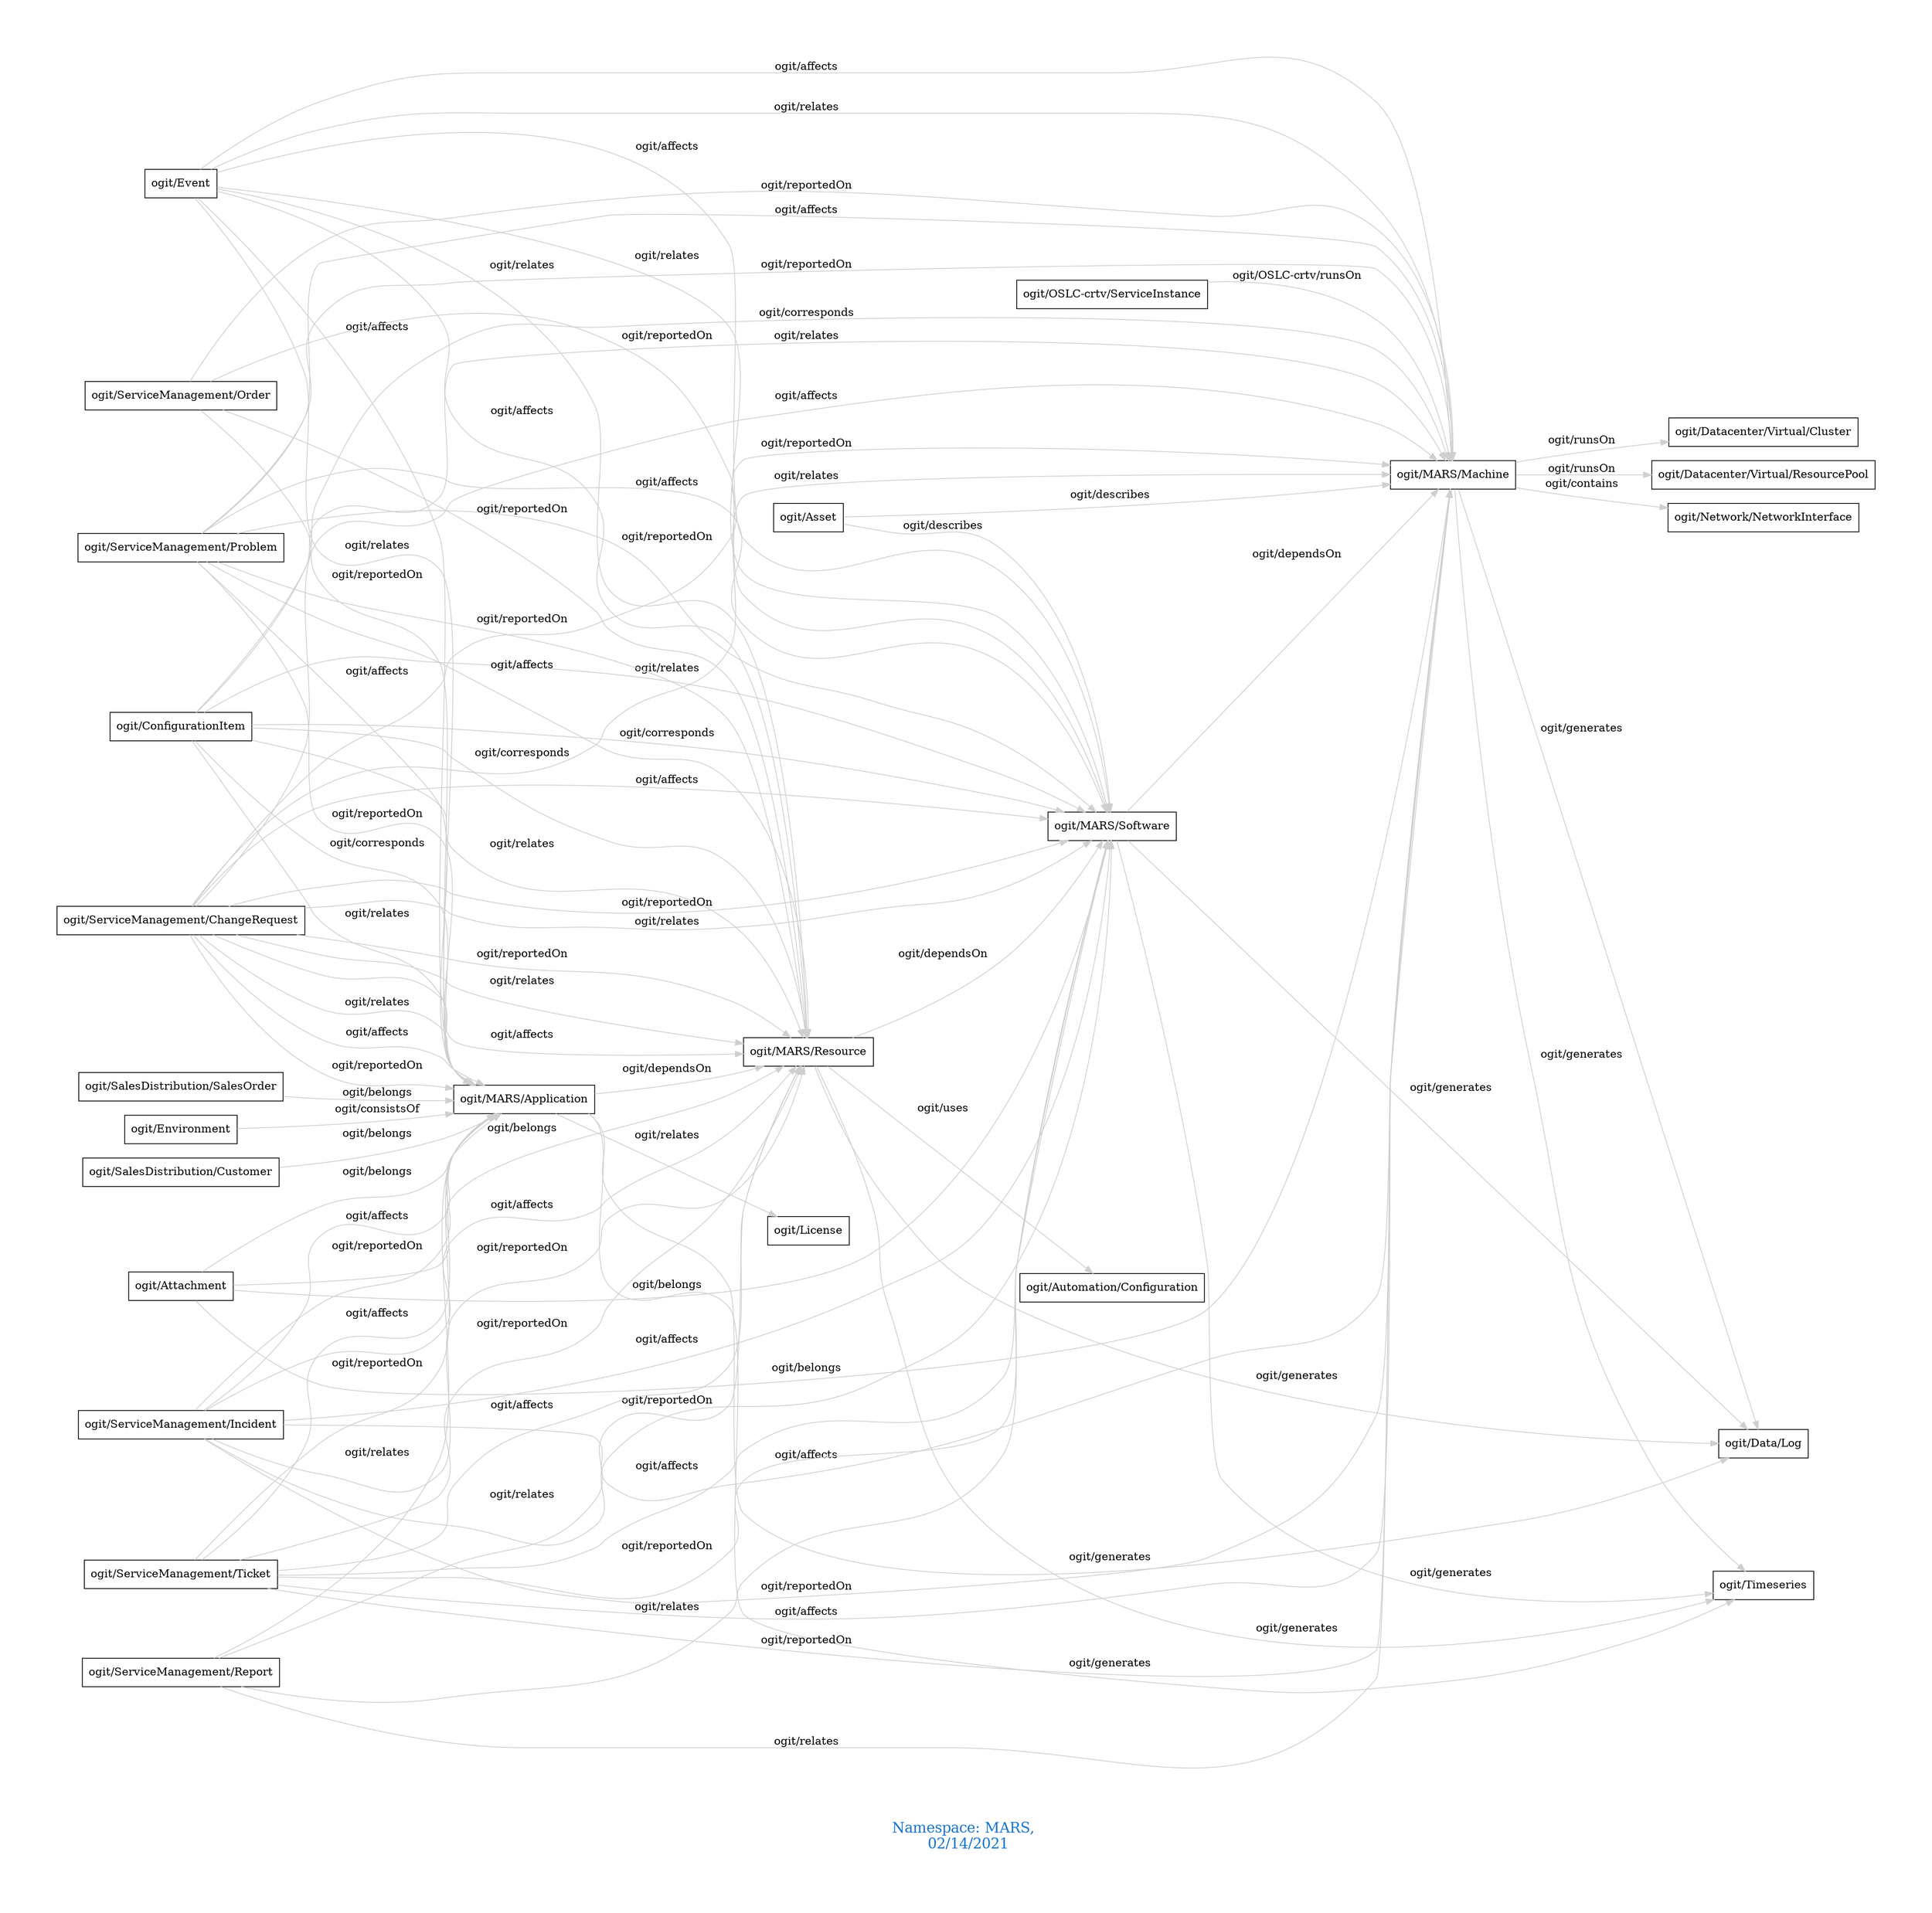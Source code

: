 digraph OGIT_ontology {
 graph [ rankdir= LR,pad=1 
fontsize = 18,
fontcolor= dodgerblue3,label = "\n\n\nNamespace: MARS, \n 02/14/2021"];
node[shape=polygon];
edge [  color="gray81"];

   "ogit/MARS/Machine" -> "ogit/Network/NetworkInterface" [label="   ogit/contains    "];
   "ogit/MARS/Machine" -> "ogit/Datacenter/Virtual/Cluster" [label="   ogit/runsOn    "];
   "ogit/MARS/Machine" -> "ogit/Datacenter/Virtual/ResourcePool" [label="   ogit/runsOn    "];
   "ogit/MARS/Application" -> "ogit/Data/Log" [label="   ogit/generates    "];
   "ogit/MARS/Application" -> "ogit/Timeseries" [label="   ogit/generates    "];
   "ogit/MARS/Machine" -> "ogit/Data/Log" [label="   ogit/generates    "];
   "ogit/MARS/Machine" -> "ogit/Timeseries" [label="   ogit/generates    "];
   "ogit/MARS/Resource" -> "ogit/Data/Log" [label="   ogit/generates    "];
   "ogit/MARS/Resource" -> "ogit/Timeseries" [label="   ogit/generates    "];
   "ogit/MARS/Software" -> "ogit/Data/Log" [label="   ogit/generates    "];
   "ogit/MARS/Software" -> "ogit/Timeseries" [label="   ogit/generates    "];
   "ogit/Asset" -> "ogit/MARS/Software" [label="   ogit/describes    "];
   "ogit/Asset" -> "ogit/MARS/Machine" [label="   ogit/describes    "];
   "ogit/ConfigurationItem" -> "ogit/MARS/Application" [label="   ogit/corresponds    "];
   "ogit/ConfigurationItem" -> "ogit/MARS/Resource" [label="   ogit/corresponds    "];
   "ogit/ConfigurationItem" -> "ogit/MARS/Software" [label="   ogit/corresponds    "];
   "ogit/ConfigurationItem" -> "ogit/MARS/Machine" [label="   ogit/corresponds    "];
   "ogit/ServiceManagement/ChangeRequest" -> "ogit/MARS/Application" [label="   ogit/affects    "];
   "ogit/ServiceManagement/ChangeRequest" -> "ogit/MARS/Resource" [label="   ogit/affects    "];
   "ogit/ServiceManagement/ChangeRequest" -> "ogit/MARS/Software" [label="   ogit/affects    "];
   "ogit/ServiceManagement/ChangeRequest" -> "ogit/MARS/Machine" [label="   ogit/affects    "];
   "ogit/ServiceManagement/Incident" -> "ogit/MARS/Application" [label="   ogit/affects    "];
   "ogit/ServiceManagement/Incident" -> "ogit/MARS/Resource" [label="   ogit/affects    "];
   "ogit/ServiceManagement/Incident" -> "ogit/MARS/Software" [label="   ogit/affects    "];
   "ogit/ServiceManagement/Incident" -> "ogit/MARS/Machine" [label="   ogit/affects    "];
   "ogit/ServiceManagement/Problem" -> "ogit/MARS/Application" [label="   ogit/affects    "];
   "ogit/ServiceManagement/Problem" -> "ogit/MARS/Resource" [label="   ogit/affects    "];
   "ogit/ServiceManagement/Problem" -> "ogit/MARS/Software" [label="   ogit/affects    "];
   "ogit/ServiceManagement/Problem" -> "ogit/MARS/Machine" [label="   ogit/affects    "];
   "ogit/ServiceManagement/Ticket" -> "ogit/MARS/Application" [label="   ogit/affects    "];
   "ogit/ServiceManagement/Ticket" -> "ogit/MARS/Resource" [label="   ogit/affects    "];
   "ogit/ServiceManagement/Ticket" -> "ogit/MARS/Software" [label="   ogit/affects    "];
   "ogit/ServiceManagement/Ticket" -> "ogit/MARS/Machine" [label="   ogit/affects    "];
   "ogit/Event" -> "ogit/MARS/Application" [label="   ogit/affects    "];
   "ogit/Event" -> "ogit/MARS/Resource" [label="   ogit/affects    "];
   "ogit/Event" -> "ogit/MARS/Software" [label="   ogit/affects    "];
   "ogit/Event" -> "ogit/MARS/Machine" [label="   ogit/affects    "];
   "ogit/OSLC-crtv/ServiceInstance" -> "ogit/MARS/Machine" [label="   ogit/OSLC-crtv/runsOn    "];
   "ogit/MARS/Application" -> "ogit/MARS/Resource" [label="   ogit/dependsOn    "];
   "ogit/MARS/Resource" -> "ogit/MARS/Software" [label="   ogit/dependsOn    "];
   "ogit/MARS/Software" -> "ogit/MARS/Machine" [label="   ogit/dependsOn    "];
   "ogit/SalesDistribution/Customer" -> "ogit/MARS/Application" [label="   ogit/belongs    "];
   "ogit/SalesDistribution/SalesOrder" -> "ogit/MARS/Application" [label="   ogit/belongs    "];
   "ogit/Attachment" -> "ogit/MARS/Machine" [label="   ogit/belongs    "];
   "ogit/Attachment" -> "ogit/MARS/Software" [label="   ogit/belongs    "];
   "ogit/Attachment" -> "ogit/MARS/Resource" [label="   ogit/belongs    "];
   "ogit/Attachment" -> "ogit/MARS/Application" [label="   ogit/belongs    "];
   "ogit/MARS/Resource" -> "ogit/Automation/Configuration" [label="   ogit/uses    "];
   "ogit/ServiceManagement/ChangeRequest" -> "ogit/MARS/Machine" [label="   ogit/reportedOn    "];
   "ogit/ServiceManagement/ChangeRequest" -> "ogit/MARS/Software" [label="   ogit/reportedOn    "];
   "ogit/ServiceManagement/ChangeRequest" -> "ogit/MARS/Resource" [label="   ogit/reportedOn    "];
   "ogit/ServiceManagement/ChangeRequest" -> "ogit/MARS/Application" [label="   ogit/reportedOn    "];
   "ogit/ServiceManagement/Incident" -> "ogit/MARS/Machine" [label="   ogit/reportedOn    "];
   "ogit/ServiceManagement/Incident" -> "ogit/MARS/Software" [label="   ogit/reportedOn    "];
   "ogit/ServiceManagement/Incident" -> "ogit/MARS/Resource" [label="   ogit/reportedOn    "];
   "ogit/ServiceManagement/Incident" -> "ogit/MARS/Application" [label="   ogit/reportedOn    "];
   "ogit/ServiceManagement/Order" -> "ogit/MARS/Machine" [label="   ogit/reportedOn    "];
   "ogit/ServiceManagement/Order" -> "ogit/MARS/Software" [label="   ogit/reportedOn    "];
   "ogit/ServiceManagement/Order" -> "ogit/MARS/Resource" [label="   ogit/reportedOn    "];
   "ogit/ServiceManagement/Order" -> "ogit/MARS/Application" [label="   ogit/reportedOn    "];
   "ogit/ServiceManagement/Problem" -> "ogit/MARS/Machine" [label="   ogit/reportedOn    "];
   "ogit/ServiceManagement/Problem" -> "ogit/MARS/Software" [label="   ogit/reportedOn    "];
   "ogit/ServiceManagement/Problem" -> "ogit/MARS/Resource" [label="   ogit/reportedOn    "];
   "ogit/ServiceManagement/Problem" -> "ogit/MARS/Application" [label="   ogit/reportedOn    "];
   "ogit/ServiceManagement/Ticket" -> "ogit/MARS/Machine" [label="   ogit/reportedOn    "];
   "ogit/ServiceManagement/Ticket" -> "ogit/MARS/Software" [label="   ogit/reportedOn    "];
   "ogit/ServiceManagement/Ticket" -> "ogit/MARS/Resource" [label="   ogit/reportedOn    "];
   "ogit/ServiceManagement/Ticket" -> "ogit/MARS/Application" [label="   ogit/reportedOn    "];
   "ogit/Environment" -> "ogit/MARS/Application" [label="   ogit/consistsOf    "];
   "ogit/MARS/Application" -> "ogit/License" [label="   ogit/relates    "];
   "ogit/ServiceManagement/ChangeRequest" -> "ogit/MARS/Machine" [label="   ogit/relates    "];
   "ogit/ServiceManagement/ChangeRequest" -> "ogit/MARS/Software" [label="   ogit/relates    "];
   "ogit/ServiceManagement/ChangeRequest" -> "ogit/MARS/Resource" [label="   ogit/relates    "];
   "ogit/ServiceManagement/ChangeRequest" -> "ogit/MARS/Application" [label="   ogit/relates    "];
   "ogit/ServiceManagement/Report" -> "ogit/MARS/Machine" [label="   ogit/relates    "];
   "ogit/ServiceManagement/Report" -> "ogit/MARS/Software" [label="   ogit/relates    "];
   "ogit/ServiceManagement/Report" -> "ogit/MARS/Resource" [label="   ogit/relates    "];
   "ogit/ServiceManagement/Report" -> "ogit/MARS/Application" [label="   ogit/relates    "];
   "ogit/ConfigurationItem" -> "ogit/MARS/Machine" [label="   ogit/relates    "];
   "ogit/ConfigurationItem" -> "ogit/MARS/Software" [label="   ogit/relates    "];
   "ogit/ConfigurationItem" -> "ogit/MARS/Resource" [label="   ogit/relates    "];
   "ogit/ConfigurationItem" -> "ogit/MARS/Application" [label="   ogit/relates    "];
   "ogit/Event" -> "ogit/MARS/Machine" [label="   ogit/relates    "];
   "ogit/Event" -> "ogit/MARS/Software" [label="   ogit/relates    "];
   "ogit/Event" -> "ogit/MARS/Resource" [label="   ogit/relates    "];
   "ogit/Event" -> "ogit/MARS/Application" [label="   ogit/relates    "];
}
